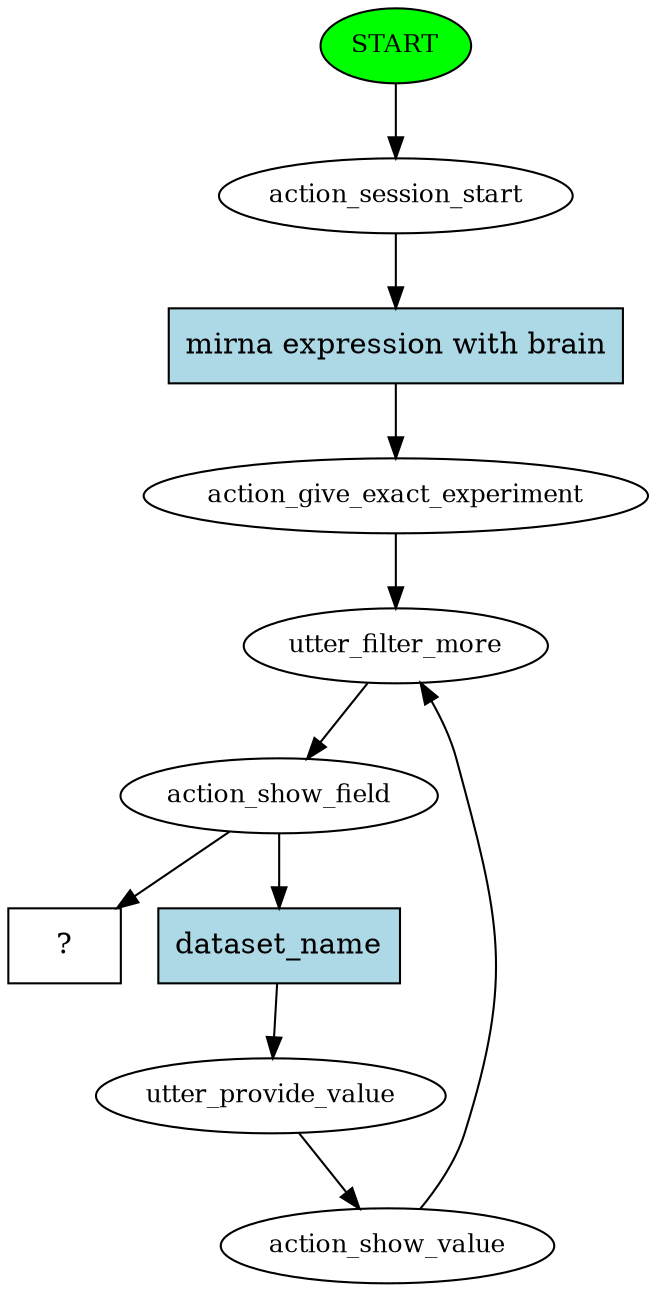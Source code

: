 digraph  {
0 [class="start active", fillcolor=green, fontsize=12, label=START, style=filled];
1 [class=active, fontsize=12, label=action_session_start];
2 [class=active, fontsize=12, label=action_give_exact_experiment];
3 [class=active, fontsize=12, label=utter_filter_more];
4 [class=active, fontsize=12, label=action_show_field];
5 [class=active, fontsize=12, label=utter_provide_value];
6 [class=active, fontsize=12, label=action_show_value];
9 [class="intent dashed active", label="  ?  ", shape=rect];
10 [class="intent active", fillcolor=lightblue, label="mirna expression with brain", shape=rect, style=filled];
11 [class="intent active", fillcolor=lightblue, label=dataset_name, shape=rect, style=filled];
0 -> 1  [class=active, key=NONE, label=""];
1 -> 10  [class=active, key=0];
2 -> 3  [class=active, key=NONE, label=""];
3 -> 4  [class=active, key=NONE, label=""];
4 -> 9  [class=active, key=NONE, label=""];
4 -> 11  [class=active, key=0];
5 -> 6  [class=active, key=NONE, label=""];
6 -> 3  [class=active, key=NONE, label=""];
10 -> 2  [class=active, key=0];
11 -> 5  [class=active, key=0];
}
